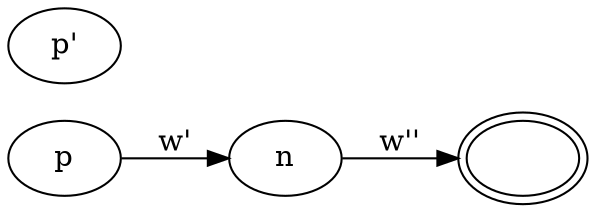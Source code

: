 digraph "A" {
  rankdir=LR;
  "acc" [label="", peripheries=2];

  "p'";
  "p" -> "n"  [label="w'"];
  "n" -> "acc" [label="w''"];
}
